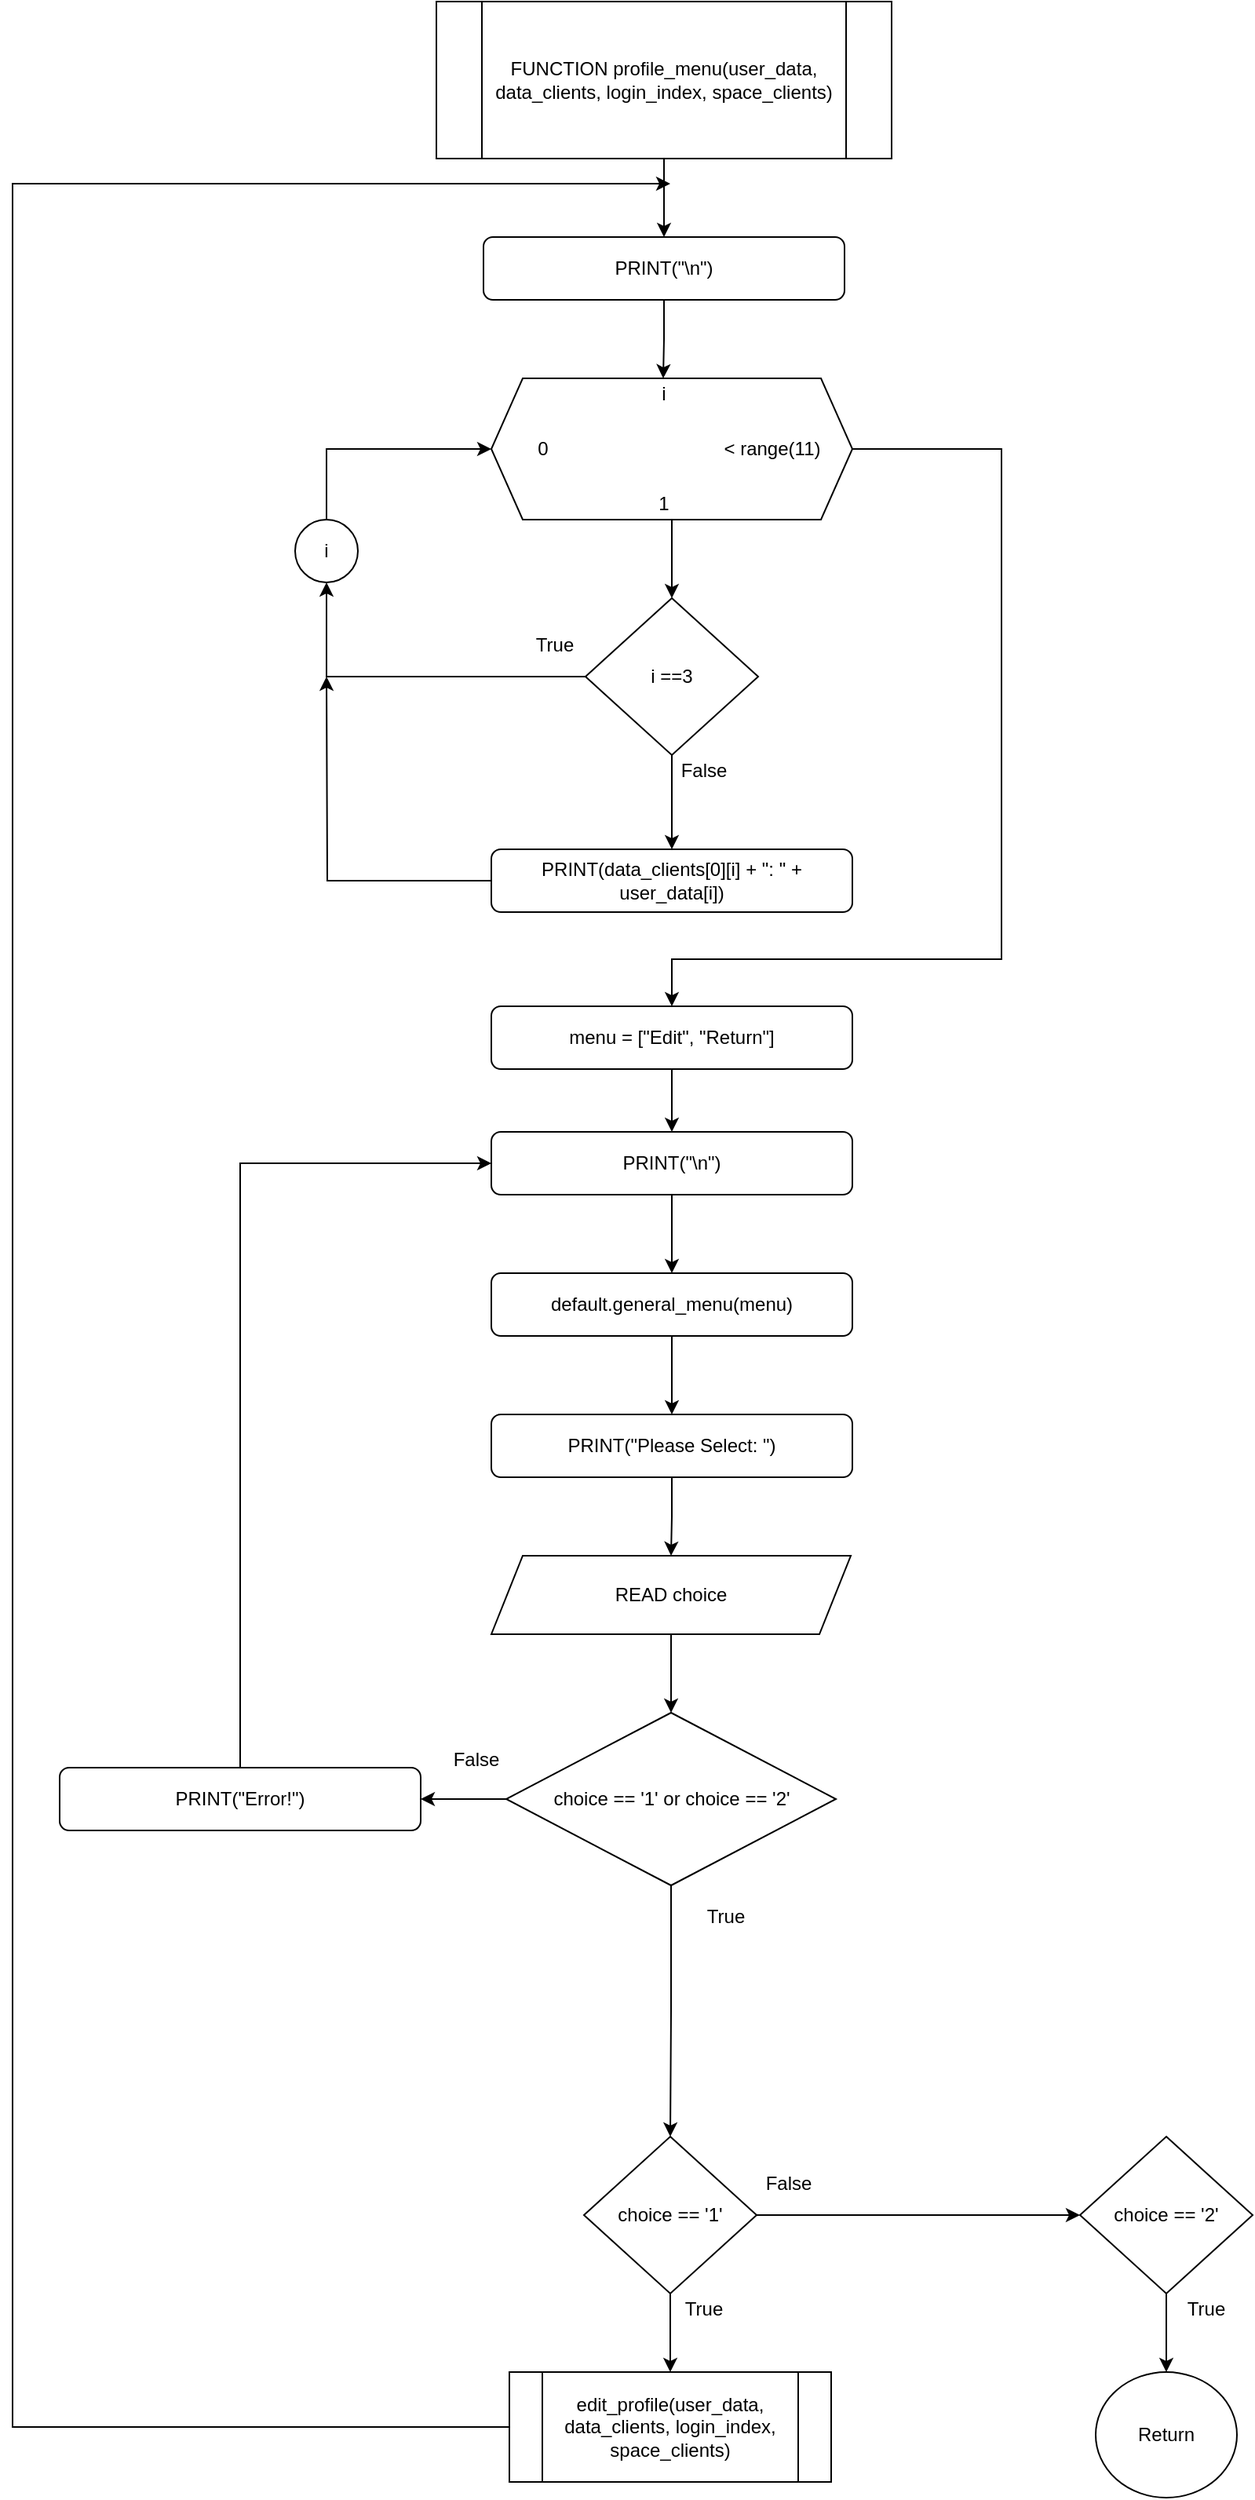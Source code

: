 <mxfile version="14.7.5" type="github">
  <diagram id="lwtEDbRVN-xB4T3-QxCQ" name="Page-1">
    <mxGraphModel dx="1241" dy="745" grid="1" gridSize="10" guides="1" tooltips="1" connect="1" arrows="1" fold="1" page="1" pageScale="1" pageWidth="3300" pageHeight="4681" math="0" shadow="0">
      <root>
        <mxCell id="0" />
        <mxCell id="1" parent="0" />
        <mxCell id="4hAsbZaLSSAf6A-Fuyxp-10" value="" style="group" parent="1" vertex="1" connectable="0">
          <mxGeometry x="425" y="350" width="230" height="90" as="geometry" />
        </mxCell>
        <mxCell id="4hAsbZaLSSAf6A-Fuyxp-3" value="" style="shape=hexagon;perimeter=hexagonPerimeter2;whiteSpace=wrap;html=1;fixedSize=1;" parent="4hAsbZaLSSAf6A-Fuyxp-10" vertex="1">
          <mxGeometry width="230.0" height="90" as="geometry" />
        </mxCell>
        <mxCell id="4hAsbZaLSSAf6A-Fuyxp-4" value="i" style="text;html=1;strokeColor=none;fillColor=none;align=center;verticalAlign=middle;whiteSpace=wrap;rounded=0;" parent="4hAsbZaLSSAf6A-Fuyxp-10" vertex="1">
          <mxGeometry x="87.619" width="43.81" height="20" as="geometry" />
        </mxCell>
        <mxCell id="4hAsbZaLSSAf6A-Fuyxp-5" value="0" style="text;html=1;strokeColor=none;fillColor=none;align=center;verticalAlign=middle;whiteSpace=wrap;rounded=0;" parent="4hAsbZaLSSAf6A-Fuyxp-10" vertex="1">
          <mxGeometry x="10.952" y="35" width="43.81" height="20" as="geometry" />
        </mxCell>
        <mxCell id="4hAsbZaLSSAf6A-Fuyxp-6" value="1" style="text;html=1;strokeColor=none;fillColor=none;align=center;verticalAlign=middle;whiteSpace=wrap;rounded=0;" parent="4hAsbZaLSSAf6A-Fuyxp-10" vertex="1">
          <mxGeometry x="87.619" y="70" width="43.81" height="20" as="geometry" />
        </mxCell>
        <mxCell id="4hAsbZaLSSAf6A-Fuyxp-7" value="&amp;lt; range(11)" style="text;html=1;strokeColor=none;fillColor=none;align=center;verticalAlign=middle;whiteSpace=wrap;rounded=0;" parent="4hAsbZaLSSAf6A-Fuyxp-10" vertex="1">
          <mxGeometry x="145" y="35" width="68.1" height="20" as="geometry" />
        </mxCell>
        <mxCell id="seyrnWr0ilwIP1S3ZuyP-13" style="edgeStyle=orthogonalEdgeStyle;rounded=0;orthogonalLoop=1;jettySize=auto;html=1;exitX=0.5;exitY=1;exitDx=0;exitDy=0;" parent="1" source="4hAsbZaLSSAf6A-Fuyxp-17" target="4hAsbZaLSSAf6A-Fuyxp-4" edge="1">
          <mxGeometry relative="1" as="geometry" />
        </mxCell>
        <mxCell id="4hAsbZaLSSAf6A-Fuyxp-17" value="PRINT(&quot;\n&quot;)" style="rounded=1;whiteSpace=wrap;html=1;" parent="1" vertex="1">
          <mxGeometry x="420" y="260" width="230" height="40" as="geometry" />
        </mxCell>
        <mxCell id="seyrnWr0ilwIP1S3ZuyP-15" value="" style="edgeStyle=orthogonalEdgeStyle;rounded=0;orthogonalLoop=1;jettySize=auto;html=1;" parent="1" source="4hAsbZaLSSAf6A-Fuyxp-18" target="4hAsbZaLSSAf6A-Fuyxp-20" edge="1">
          <mxGeometry relative="1" as="geometry" />
        </mxCell>
        <mxCell id="seyrnWr0ilwIP1S3ZuyP-40" style="edgeStyle=orthogonalEdgeStyle;rounded=0;orthogonalLoop=1;jettySize=auto;html=1;entryX=0.5;entryY=1;entryDx=0;entryDy=0;" parent="1" source="4hAsbZaLSSAf6A-Fuyxp-18" target="seyrnWr0ilwIP1S3ZuyP-39" edge="1">
          <mxGeometry relative="1" as="geometry" />
        </mxCell>
        <mxCell id="4hAsbZaLSSAf6A-Fuyxp-18" value="i ==3" style="rhombus;whiteSpace=wrap;html=1;" parent="1" vertex="1">
          <mxGeometry x="485" y="490" width="110" height="100" as="geometry" />
        </mxCell>
        <mxCell id="seyrnWr0ilwIP1S3ZuyP-42" style="edgeStyle=orthogonalEdgeStyle;rounded=0;orthogonalLoop=1;jettySize=auto;html=1;exitX=0;exitY=0.5;exitDx=0;exitDy=0;" parent="1" source="4hAsbZaLSSAf6A-Fuyxp-20" edge="1">
          <mxGeometry relative="1" as="geometry">
            <mxPoint x="320" y="540" as="targetPoint" />
          </mxGeometry>
        </mxCell>
        <mxCell id="4hAsbZaLSSAf6A-Fuyxp-20" value="PRINT(data_clients[0][i] + &quot;: &quot; + user_data[i])" style="rounded=1;whiteSpace=wrap;html=1;" parent="1" vertex="1">
          <mxGeometry x="425" y="650" width="230" height="40" as="geometry" />
        </mxCell>
        <mxCell id="seyrnWr0ilwIP1S3ZuyP-17" value="" style="edgeStyle=orthogonalEdgeStyle;rounded=0;orthogonalLoop=1;jettySize=auto;html=1;" parent="1" source="seyrnWr0ilwIP1S3ZuyP-1" target="seyrnWr0ilwIP1S3ZuyP-3" edge="1">
          <mxGeometry relative="1" as="geometry" />
        </mxCell>
        <mxCell id="seyrnWr0ilwIP1S3ZuyP-1" value="menu = [&quot;Edit&quot;, &quot;Return&quot;]" style="rounded=1;whiteSpace=wrap;html=1;" parent="1" vertex="1">
          <mxGeometry x="425" y="750" width="230" height="40" as="geometry" />
        </mxCell>
        <mxCell id="seyrnWr0ilwIP1S3ZuyP-35" value="" style="edgeStyle=orthogonalEdgeStyle;rounded=0;orthogonalLoop=1;jettySize=auto;html=1;" parent="1" source="seyrnWr0ilwIP1S3ZuyP-2" target="seyrnWr0ilwIP1S3ZuyP-7" edge="1">
          <mxGeometry relative="1" as="geometry" />
        </mxCell>
        <mxCell id="seyrnWr0ilwIP1S3ZuyP-37" style="edgeStyle=orthogonalEdgeStyle;rounded=0;orthogonalLoop=1;jettySize=auto;html=1;entryX=0.5;entryY=0;entryDx=0;entryDy=0;" parent="1" source="seyrnWr0ilwIP1S3ZuyP-2" target="seyrnWr0ilwIP1S3ZuyP-8" edge="1">
          <mxGeometry relative="1" as="geometry" />
        </mxCell>
        <mxCell id="seyrnWr0ilwIP1S3ZuyP-2" value="choice == &#39;1&#39; or choice == &#39;2&#39;" style="rhombus;whiteSpace=wrap;html=1;" parent="1" vertex="1">
          <mxGeometry x="434.5" y="1200" width="210" height="110" as="geometry" />
        </mxCell>
        <mxCell id="seyrnWr0ilwIP1S3ZuyP-18" value="" style="edgeStyle=orthogonalEdgeStyle;rounded=0;orthogonalLoop=1;jettySize=auto;html=1;" parent="1" source="seyrnWr0ilwIP1S3ZuyP-3" target="seyrnWr0ilwIP1S3ZuyP-4" edge="1">
          <mxGeometry relative="1" as="geometry" />
        </mxCell>
        <mxCell id="seyrnWr0ilwIP1S3ZuyP-3" value="PRINT(&quot;\n&quot;)" style="rounded=1;whiteSpace=wrap;html=1;" parent="1" vertex="1">
          <mxGeometry x="425" y="830" width="230" height="40" as="geometry" />
        </mxCell>
        <mxCell id="seyrnWr0ilwIP1S3ZuyP-19" value="" style="edgeStyle=orthogonalEdgeStyle;rounded=0;orthogonalLoop=1;jettySize=auto;html=1;" parent="1" source="seyrnWr0ilwIP1S3ZuyP-4" target="seyrnWr0ilwIP1S3ZuyP-5" edge="1">
          <mxGeometry relative="1" as="geometry" />
        </mxCell>
        <mxCell id="seyrnWr0ilwIP1S3ZuyP-4" value="default.general_menu(menu)" style="rounded=1;whiteSpace=wrap;html=1;" parent="1" vertex="1">
          <mxGeometry x="425" y="920" width="230" height="40" as="geometry" />
        </mxCell>
        <mxCell id="seyrnWr0ilwIP1S3ZuyP-20" value="" style="edgeStyle=orthogonalEdgeStyle;rounded=0;orthogonalLoop=1;jettySize=auto;html=1;" parent="1" source="seyrnWr0ilwIP1S3ZuyP-5" target="seyrnWr0ilwIP1S3ZuyP-6" edge="1">
          <mxGeometry relative="1" as="geometry" />
        </mxCell>
        <mxCell id="seyrnWr0ilwIP1S3ZuyP-5" value="PRINT(&quot;Please Select: &quot;)" style="rounded=1;whiteSpace=wrap;html=1;" parent="1" vertex="1">
          <mxGeometry x="425" y="1010" width="230" height="40" as="geometry" />
        </mxCell>
        <mxCell id="seyrnWr0ilwIP1S3ZuyP-21" value="" style="edgeStyle=orthogonalEdgeStyle;rounded=0;orthogonalLoop=1;jettySize=auto;html=1;" parent="1" source="seyrnWr0ilwIP1S3ZuyP-6" target="seyrnWr0ilwIP1S3ZuyP-2" edge="1">
          <mxGeometry relative="1" as="geometry" />
        </mxCell>
        <mxCell id="seyrnWr0ilwIP1S3ZuyP-6" value="READ choice" style="shape=parallelogram;perimeter=parallelogramPerimeter;whiteSpace=wrap;html=1;fixedSize=1;" parent="1" vertex="1">
          <mxGeometry x="425" y="1100" width="229" height="50" as="geometry" />
        </mxCell>
        <mxCell id="seyrnWr0ilwIP1S3ZuyP-36" style="edgeStyle=orthogonalEdgeStyle;rounded=0;orthogonalLoop=1;jettySize=auto;html=1;exitX=0.5;exitY=0;exitDx=0;exitDy=0;entryX=0;entryY=0.5;entryDx=0;entryDy=0;" parent="1" source="seyrnWr0ilwIP1S3ZuyP-7" target="seyrnWr0ilwIP1S3ZuyP-3" edge="1">
          <mxGeometry relative="1" as="geometry" />
        </mxCell>
        <mxCell id="seyrnWr0ilwIP1S3ZuyP-7" value="PRINT(&quot;Error!&quot;)" style="rounded=1;whiteSpace=wrap;html=1;" parent="1" vertex="1">
          <mxGeometry x="150" y="1235" width="230" height="40" as="geometry" />
        </mxCell>
        <mxCell id="seyrnWr0ilwIP1S3ZuyP-24" style="edgeStyle=orthogonalEdgeStyle;rounded=0;orthogonalLoop=1;jettySize=auto;html=1;exitX=1;exitY=0.5;exitDx=0;exitDy=0;entryX=0;entryY=0.5;entryDx=0;entryDy=0;" parent="1" source="seyrnWr0ilwIP1S3ZuyP-8" target="seyrnWr0ilwIP1S3ZuyP-9" edge="1">
          <mxGeometry relative="1" as="geometry" />
        </mxCell>
        <mxCell id="DkZJO_LsvSG8MK6_0E9L-5" value="" style="edgeStyle=orthogonalEdgeStyle;rounded=0;orthogonalLoop=1;jettySize=auto;html=1;endFill=1;" edge="1" parent="1" source="seyrnWr0ilwIP1S3ZuyP-8" target="DkZJO_LsvSG8MK6_0E9L-4">
          <mxGeometry relative="1" as="geometry" />
        </mxCell>
        <mxCell id="seyrnWr0ilwIP1S3ZuyP-8" value="choice == &#39;1&#39;" style="rhombus;whiteSpace=wrap;html=1;" parent="1" vertex="1">
          <mxGeometry x="484" y="1470" width="110" height="100" as="geometry" />
        </mxCell>
        <mxCell id="seyrnWr0ilwIP1S3ZuyP-25" style="edgeStyle=orthogonalEdgeStyle;rounded=0;orthogonalLoop=1;jettySize=auto;html=1;exitX=0.5;exitY=1;exitDx=0;exitDy=0;entryX=0.5;entryY=0;entryDx=0;entryDy=0;" parent="1" source="seyrnWr0ilwIP1S3ZuyP-9" target="seyrnWr0ilwIP1S3ZuyP-11" edge="1">
          <mxGeometry relative="1" as="geometry" />
        </mxCell>
        <mxCell id="seyrnWr0ilwIP1S3ZuyP-9" value="choice == &#39;2&#39;" style="rhombus;whiteSpace=wrap;html=1;" parent="1" vertex="1">
          <mxGeometry x="800" y="1470" width="110" height="100" as="geometry" />
        </mxCell>
        <mxCell id="seyrnWr0ilwIP1S3ZuyP-11" value="Return" style="ellipse;whiteSpace=wrap;html=1;" parent="1" vertex="1">
          <mxGeometry x="810" y="1620" width="90" height="80" as="geometry" />
        </mxCell>
        <mxCell id="seyrnWr0ilwIP1S3ZuyP-14" value="" style="edgeStyle=orthogonalEdgeStyle;rounded=0;orthogonalLoop=1;jettySize=auto;html=1;" parent="1" source="4hAsbZaLSSAf6A-Fuyxp-3" target="4hAsbZaLSSAf6A-Fuyxp-18" edge="1">
          <mxGeometry relative="1" as="geometry" />
        </mxCell>
        <mxCell id="seyrnWr0ilwIP1S3ZuyP-28" value="True" style="text;html=1;align=center;verticalAlign=middle;resizable=0;points=[];autosize=1;strokeColor=none;" parent="1" vertex="1">
          <mxGeometry x="445" y="510" width="40" height="20" as="geometry" />
        </mxCell>
        <mxCell id="seyrnWr0ilwIP1S3ZuyP-29" value="False" style="text;html=1;align=center;verticalAlign=middle;resizable=0;points=[];autosize=1;strokeColor=none;" parent="1" vertex="1">
          <mxGeometry x="540" y="590" width="40" height="20" as="geometry" />
        </mxCell>
        <mxCell id="seyrnWr0ilwIP1S3ZuyP-34" value="False" style="text;html=1;align=center;verticalAlign=middle;resizable=0;points=[];autosize=1;strokeColor=none;" parent="1" vertex="1">
          <mxGeometry x="394.5" y="1220" width="40" height="20" as="geometry" />
        </mxCell>
        <mxCell id="seyrnWr0ilwIP1S3ZuyP-38" value="True" style="text;html=1;align=center;verticalAlign=middle;resizable=0;points=[];autosize=1;strokeColor=none;" parent="1" vertex="1">
          <mxGeometry x="554" y="1320" width="40" height="20" as="geometry" />
        </mxCell>
        <mxCell id="seyrnWr0ilwIP1S3ZuyP-41" style="edgeStyle=orthogonalEdgeStyle;rounded=0;orthogonalLoop=1;jettySize=auto;html=1;entryX=0;entryY=0.5;entryDx=0;entryDy=0;" parent="1" source="seyrnWr0ilwIP1S3ZuyP-39" target="4hAsbZaLSSAf6A-Fuyxp-3" edge="1">
          <mxGeometry relative="1" as="geometry">
            <Array as="points">
              <mxPoint x="320" y="395" />
            </Array>
          </mxGeometry>
        </mxCell>
        <mxCell id="seyrnWr0ilwIP1S3ZuyP-39" value="i" style="ellipse;whiteSpace=wrap;html=1;aspect=fixed;" parent="1" vertex="1">
          <mxGeometry x="300" y="440" width="40" height="40" as="geometry" />
        </mxCell>
        <mxCell id="seyrnWr0ilwIP1S3ZuyP-43" style="edgeStyle=orthogonalEdgeStyle;rounded=0;orthogonalLoop=1;jettySize=auto;html=1;exitX=1;exitY=0.5;exitDx=0;exitDy=0;entryX=0.5;entryY=0;entryDx=0;entryDy=0;" parent="1" source="4hAsbZaLSSAf6A-Fuyxp-3" target="seyrnWr0ilwIP1S3ZuyP-1" edge="1">
          <mxGeometry relative="1" as="geometry">
            <Array as="points">
              <mxPoint x="750" y="395" />
              <mxPoint x="750" y="720" />
              <mxPoint x="540" y="720" />
            </Array>
          </mxGeometry>
        </mxCell>
        <mxCell id="hwVHAj5IbDsBxLXs_6I--2" value="True" style="text;html=1;align=center;verticalAlign=middle;resizable=0;points=[];autosize=1;strokeColor=none;" parent="1" vertex="1">
          <mxGeometry x="540" y="1570" width="40" height="20" as="geometry" />
        </mxCell>
        <mxCell id="hwVHAj5IbDsBxLXs_6I--3" value="False" style="text;html=1;align=center;verticalAlign=middle;resizable=0;points=[];autosize=1;strokeColor=none;" parent="1" vertex="1">
          <mxGeometry x="594" y="1490" width="40" height="20" as="geometry" />
        </mxCell>
        <mxCell id="hwVHAj5IbDsBxLXs_6I--4" value="True" style="text;html=1;align=center;verticalAlign=middle;resizable=0;points=[];autosize=1;strokeColor=none;" parent="1" vertex="1">
          <mxGeometry x="860" y="1570" width="40" height="20" as="geometry" />
        </mxCell>
        <mxCell id="DkZJO_LsvSG8MK6_0E9L-2" value="" style="edgeStyle=orthogonalEdgeStyle;rounded=0;orthogonalLoop=1;jettySize=auto;html=1;endArrow=classic;endFill=1;" edge="1" parent="1" source="DkZJO_LsvSG8MK6_0E9L-1" target="4hAsbZaLSSAf6A-Fuyxp-17">
          <mxGeometry relative="1" as="geometry" />
        </mxCell>
        <mxCell id="DkZJO_LsvSG8MK6_0E9L-1" value="FUNCTION profile_menu(user_data, data_clients, login_index, space_clients)" style="shape=process;whiteSpace=wrap;html=1;backgroundOutline=1;" vertex="1" parent="1">
          <mxGeometry x="390" y="110" width="290" height="100" as="geometry" />
        </mxCell>
        <mxCell id="DkZJO_LsvSG8MK6_0E9L-6" style="edgeStyle=orthogonalEdgeStyle;rounded=0;orthogonalLoop=1;jettySize=auto;html=1;endFill=1;exitX=0;exitY=0.5;exitDx=0;exitDy=0;" edge="1" parent="1" source="DkZJO_LsvSG8MK6_0E9L-4">
          <mxGeometry relative="1" as="geometry">
            <mxPoint x="539" y="226" as="targetPoint" />
            <Array as="points">
              <mxPoint x="120" y="1655" />
              <mxPoint x="120" y="226" />
            </Array>
          </mxGeometry>
        </mxCell>
        <mxCell id="DkZJO_LsvSG8MK6_0E9L-4" value="edit_profile(user_data, data_clients, login_index, space_clients)" style="shape=process;whiteSpace=wrap;html=1;backgroundOutline=1;horizontal=1;" vertex="1" parent="1">
          <mxGeometry x="436.5" y="1620" width="205" height="70" as="geometry" />
        </mxCell>
      </root>
    </mxGraphModel>
  </diagram>
</mxfile>
